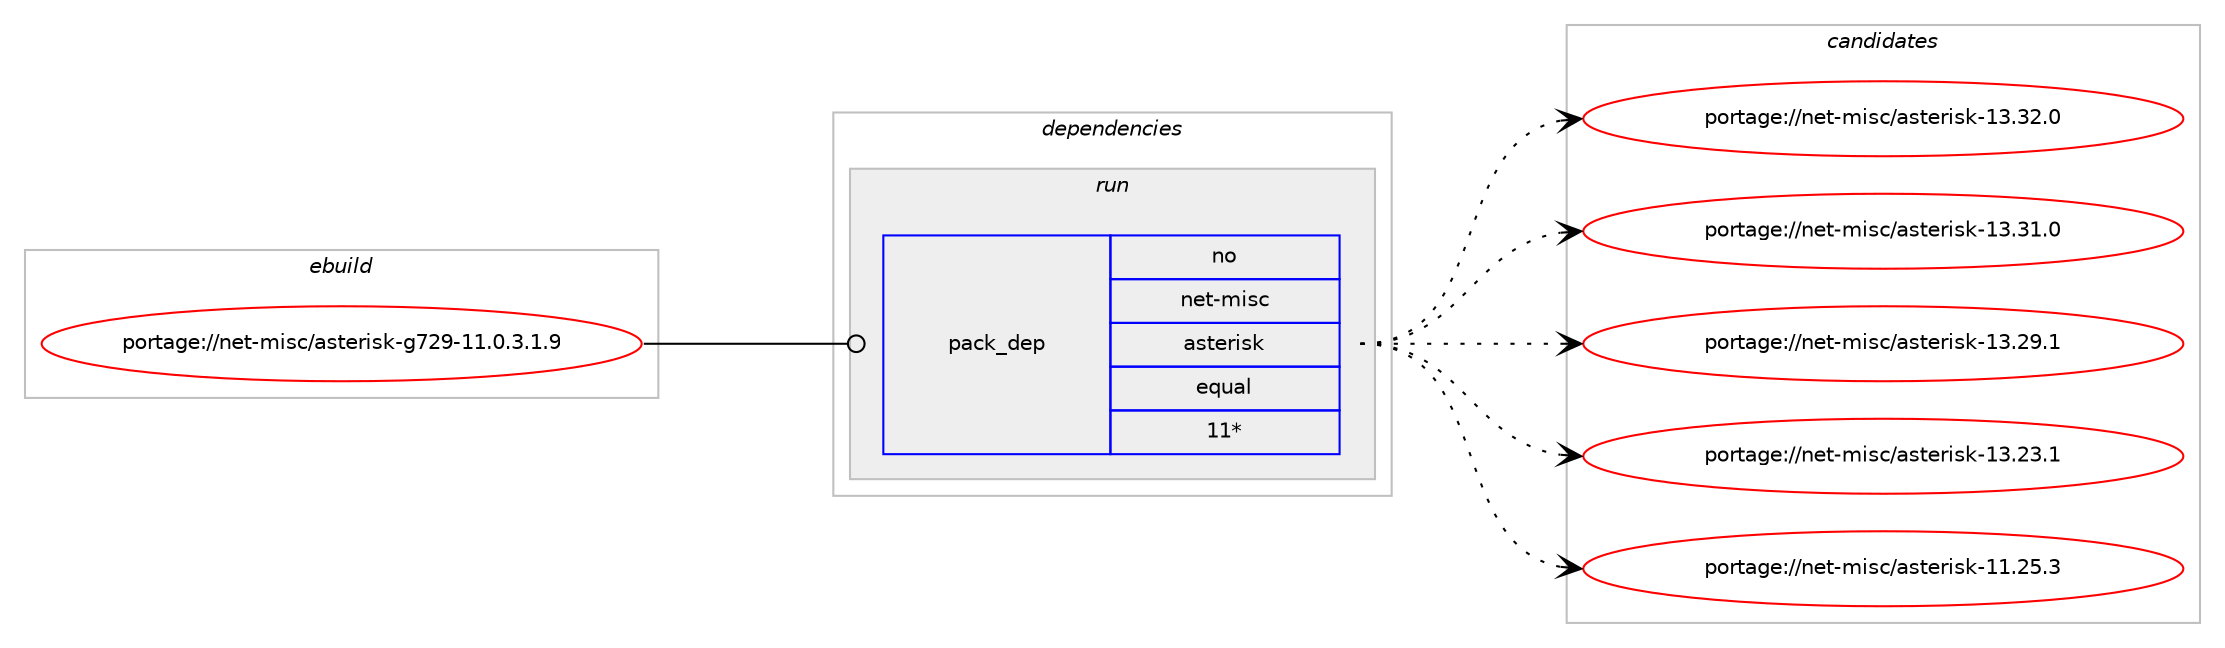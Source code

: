 digraph prolog {

# *************
# Graph options
# *************

newrank=true;
concentrate=true;
compound=true;
graph [rankdir=LR,fontname=Helvetica,fontsize=10,ranksep=1.5];#, ranksep=2.5, nodesep=0.2];
edge  [arrowhead=vee];
node  [fontname=Helvetica,fontsize=10];

# **********
# The ebuild
# **********

subgraph cluster_leftcol {
color=gray;
rank=same;
label=<<i>ebuild</i>>;
id [label="portage://net-misc/asterisk-g729-11.0.3.1.9", color=red, width=4, href="../net-misc/asterisk-g729-11.0.3.1.9.svg"];
}

# ****************
# The dependencies
# ****************

subgraph cluster_midcol {
color=gray;
label=<<i>dependencies</i>>;
subgraph cluster_compile {
fillcolor="#eeeeee";
style=filled;
label=<<i>compile</i>>;
}
subgraph cluster_compileandrun {
fillcolor="#eeeeee";
style=filled;
label=<<i>compile and run</i>>;
}
subgraph cluster_run {
fillcolor="#eeeeee";
style=filled;
label=<<i>run</i>>;
subgraph pack17894 {
dependency21767 [label=<<TABLE BORDER="0" CELLBORDER="1" CELLSPACING="0" CELLPADDING="4" WIDTH="220"><TR><TD ROWSPAN="6" CELLPADDING="30">pack_dep</TD></TR><TR><TD WIDTH="110">no</TD></TR><TR><TD>net-misc</TD></TR><TR><TD>asterisk</TD></TR><TR><TD>equal</TD></TR><TR><TD>11*</TD></TR></TABLE>>, shape=none, color=blue];
}
id:e -> dependency21767:w [weight=20,style="solid",arrowhead="odot"];
}
}

# **************
# The candidates
# **************

subgraph cluster_choices {
rank=same;
color=gray;
label=<<i>candidates</i>>;

subgraph choice17894 {
color=black;
nodesep=1;
choice110101116451091051159947971151161011141051151074549514651504648 [label="portage://net-misc/asterisk-13.32.0", color=red, width=4,href="../net-misc/asterisk-13.32.0.svg"];
choice110101116451091051159947971151161011141051151074549514651494648 [label="portage://net-misc/asterisk-13.31.0", color=red, width=4,href="../net-misc/asterisk-13.31.0.svg"];
choice110101116451091051159947971151161011141051151074549514650574649 [label="portage://net-misc/asterisk-13.29.1", color=red, width=4,href="../net-misc/asterisk-13.29.1.svg"];
choice110101116451091051159947971151161011141051151074549514650514649 [label="portage://net-misc/asterisk-13.23.1", color=red, width=4,href="../net-misc/asterisk-13.23.1.svg"];
choice110101116451091051159947971151161011141051151074549494650534651 [label="portage://net-misc/asterisk-11.25.3", color=red, width=4,href="../net-misc/asterisk-11.25.3.svg"];
dependency21767:e -> choice110101116451091051159947971151161011141051151074549514651504648:w [style=dotted,weight="100"];
dependency21767:e -> choice110101116451091051159947971151161011141051151074549514651494648:w [style=dotted,weight="100"];
dependency21767:e -> choice110101116451091051159947971151161011141051151074549514650574649:w [style=dotted,weight="100"];
dependency21767:e -> choice110101116451091051159947971151161011141051151074549514650514649:w [style=dotted,weight="100"];
dependency21767:e -> choice110101116451091051159947971151161011141051151074549494650534651:w [style=dotted,weight="100"];
}
}

}
